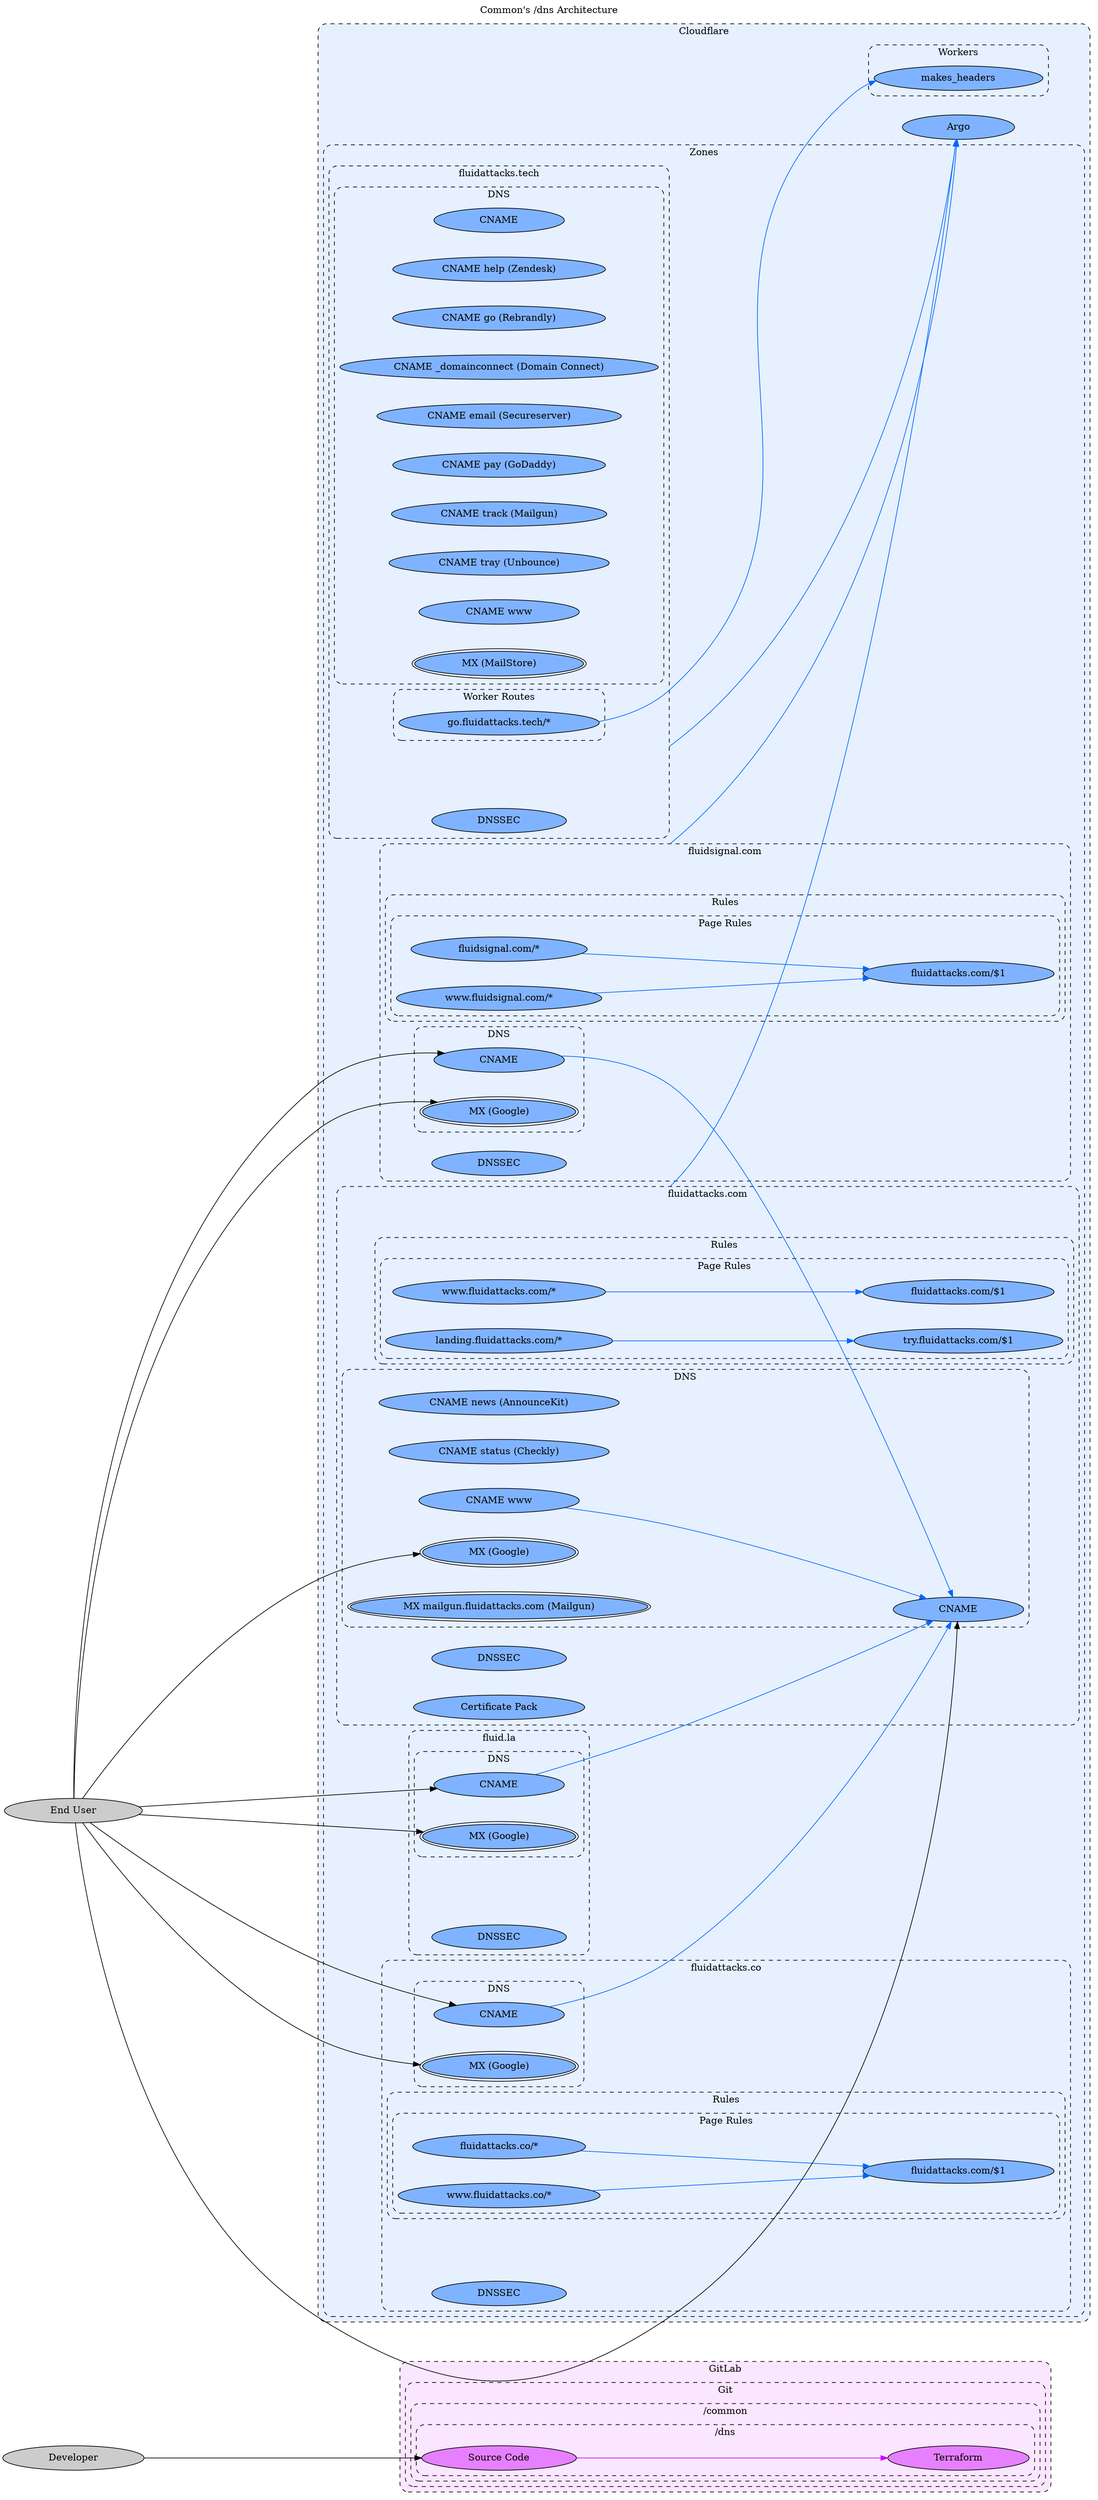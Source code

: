 // SPDX-FileCopyrightText: 2022 Fluid Attacks <development@fluidattacks.com>
//
// SPDX-License-Identifier: MPL-2.0

digraph status {
  label="Common's /dns Architecture"
  labelloc="t"
  compound="true"
  concentrate="true"
  rankdir="LR"
  ranksep="4.0"
  nodesep="0.5"
  overlap="scalexy"

  node[style="filled" margin="0.8,0.0"]
  graph[style="dashed,rounded"]

  subgraph cluster_gitlab {
    label="GitLab"
    bgcolor="0.8 0.1 1.0"
    node[fillcolor="0.8 0.5 1.0"]

    subgraph cluster_gitlab_git {
      label="Git"

      subgraph cluster_gitlab_git_common {
        label="/common"

        subgraph cluster_gitlab_git_common_dns {
          label="/dns"

          gitlab_git_common_dns[label="Source Code"]
          gitlab_git_common_dns_terraform[label="Terraform"]
        }
      }
    }
  }

  subgraph cluster_cloudflare {
    label="Cloudflare"
    bgcolor="0.6 0.1 1.0"
    node[fillcolor="0.6 0.5 1.0"]

    cloudflare_argo[label="Argo"]

    subgraph cluster_cloudflare_workers {
      label="Workers"

      cluster_cloudflare_workers_makes_headers[label="makes_headers"]
    }

    subgraph cluster_cloudflare_zones {
      label="Zones"

      subgraph cluster_cloudflare_zone_fluid_la {
        label="fluid.la"

        cluster_cloudflare_zone_fluid_la[label="" style="invis"]
        cloudflare_zone_fluid_la_dnssec[label="DNSSEC"]

        subgraph cluster_cloudflare_zone_fluid_la_dns {
          label="DNS"

          cloudflare_zone_fluid_la_dns_cname[label="CNAME"]
          cloudflare_zone_fluid_la_dns_mx[label="MX (Google)" peripheries="2"]
        }
      }

      subgraph cluster_cloudflare_zone_fluidattacks_co {
        label="fluidattacks.co"

        cluster_cloudflare_zone_fluidattacks_co[label="" style="invis"]
        cloudflare_zone_fluidattacks_co_dnssec[label="DNSSEC"]

        subgraph cluster_cloudflare_zone_fluidattacks_co_dns {
          label="DNS"

          cloudflare_zone_fluidattacks_co_dns_cname[label="CNAME"]
          cloudflare_zone_fluidattacks_co_dns_mx[label="MX (Google)" peripheries="2"]
        }

        subgraph cluster_cloudflare_zone_fluidattacks_co_rules {
          label="Rules"

          subgraph cluster_cloudflare_zone_fluidattacks_co_rules_page {
            label="Page Rules"

            cloudflare_zone_fluidattacks_co_rules_page[label="fluidattacks.co/*"]
            cloudflare_zone_fluidattacks_co_rules_page_www[label="www.fluidattacks.co/*"]
            cloudflare_zone_fluidattacks_co_rules_page_forward[label="fluidattacks.com/$1"]
          }
        }
      }

      subgraph cluster_cloudflare_zone_fluidattacks_com {
        label="fluidattacks.com"

        cluster_cloudflare_zone_fluidattacks_com[label="" style="invis"]
        cloudflare_zone_fluidattacks_com_dnssec[label="DNSSEC"]
        cloudflare_zone_fluidattacks_com_cert[label="Certificate Pack"]

        subgraph cluster_cloudflare_zone_fluidattacks_com_dns {
          label="DNS"

          cloudflare_zone_fluidattacks_com_dns_cname[label="CNAME"]
          cloudflare_zone_fluidattacks_com_dns_cname_news[label="CNAME news (AnnounceKit)"]
          cloudflare_zone_fluidattacks_com_dns_cname_status[label="CNAME status (Checkly)"]
          cloudflare_zone_fluidattacks_com_dns_cname_www[label="CNAME www"]
          cloudflare_zone_fluidattacks_com_dns_mx[label="MX (Google)" peripheries="2"]
          cloudflare_zone_fluidattacks_com_dns_mx_mailgun[label="MX mailgun.fluidattacks.com (Mailgun)" peripheries="2"]
        }

        subgraph cluster_cloudflare_zone_fluidattacks_com_rules {
          label="Rules"

          subgraph cluster_cloudflare_zone_fluidattacks_com_rules_page {
            label="Page Rules"

            cloudflare_zone_fluidattacks_com_rules_page_www[label="www.fluidattacks.com/*"]
            cloudflare_zone_fluidattacks_com_rules_page_www_forward[label="fluidattacks.com/$1"]
            cloudflare_zone_fluidattacks_com_rules_page_landing[label="landing.fluidattacks.com/*"]
            cloudflare_zone_fluidattacks_com_rules_page_landing_forward[label="try.fluidattacks.com/$1"]
          }
        }
      }

      subgraph cluster_cloudflare_zone_fluidattacks_tech {
        label="fluidattacks.tech"

        cluster_cloudflare_zone_fluidattacks_tech[label="" style="invis"]
        cloudflare_zone_fluidattacks_tech_dnssec[label="DNSSEC"]

        subgraph cluster_cloudflare_zone_fluidattacks_tech_dns {
          label="DNS"

          cloudflare_zone_fluidattacks_tech_dns_cname[label="CNAME"]
          cloudflare_zone_fluidattacks_tech_dns_cname_help[label="CNAME help (Zendesk)"]
          cloudflare_zone_fluidattacks_tech_dns_cname_go[label="CNAME go (Rebrandly)"]
          cloudflare_zone_fluidattacks_tech_dns_cname_domainconnect[label="CNAME _domainconnect (Domain Connect)"]
          cloudflare_zone_fluidattacks_tech_dns_cname_status[label="CNAME email (Secureserver)"]
          cloudflare_zone_fluidattacks_tech_dns_cname_pay[label="CNAME pay (GoDaddy)"]
          cloudflare_zone_fluidattacks_tech_dns_cname_track[label="CNAME track (Mailgun)"]
          cloudflare_zone_fluidattacks_tech_dns_cname_try[label="CNAME tray (Unbounce)"]
          cloudflare_zone_fluidattacks_tech_dns_cname_www[label="CNAME www"]
          cloudflare_zone_fluidattacks_tech_dns_mx[label="MX (MailStore)" peripheries="2"]
        }

        subgraph cluster_cloudflare_zone_fluidattacks_tech_worker_routes {
          label="Worker Routes"

          cloudflare_zone_fluidattacks_tech_worker_route_go[label="go.fluidattacks.tech/*"]
        }
      }

      subgraph cluster_cloudflare_zone_fluidsignal_com {
        label="fluidsignal.com"

        cluster_cloudflare_zone_fluidsignal_com[label="" style="invis"]
        cloudflare_zone_fluidsignal_com_dnssec[label="DNSSEC"]

        subgraph cluster_cloudflare_zone_fluidsignal_com_dns {
          label="DNS"

          cloudflare_zone_fluidsignal_com_dns_cname[label="CNAME"]
          cloudflare_zone_fluidsignal_com_dns_mx[label="MX (Google)" peripheries="2"]
        }

        subgraph cluster_cloudflare_zone_fluidsignal_com_rules {
          label="Rules"

          subgraph cluster_cloudflare_zone_fluidsignal_com_rules_page {
            label="Page Rules"

            cloudflare_zone_fluidsignal_com_rules_page[label="fluidsignal.com/*"]
            cloudflare_zone_fluidsignal_com_rules_page_www[label="www.fluidsignal.com/*"]
            cloudflare_zone_fluidsignal_com_rules_page_forward[label="fluidattacks.com/$1"]
          }
        }
      }
    }
  }

  edge[color="0.6 1.0 1.0"]
  cloudflare_zone_fluidattacks_com_dns_cname_www -> cloudflare_zone_fluidattacks_com_dns_cname[]
  cloudflare_zone_fluidattacks_tech_worker_route_go -> cluster_cloudflare_workers_makes_headers[]
  cloudflare_zone_fluid_la_dns_cname -> cloudflare_zone_fluidattacks_com_dns_cname[]
  cloudflare_zone_fluidattacks_co_dns_cname -> cloudflare_zone_fluidattacks_com_dns_cname[]
  cloudflare_zone_fluidattacks_co_rules_page -> cloudflare_zone_fluidattacks_co_rules_page_forward[]
  cloudflare_zone_fluidattacks_co_rules_page_www -> cloudflare_zone_fluidattacks_co_rules_page_forward[]
  cloudflare_zone_fluidattacks_com_rules_page_www -> cloudflare_zone_fluidattacks_com_rules_page_www_forward[]
  cloudflare_zone_fluidattacks_com_rules_page_landing -> cloudflare_zone_fluidattacks_com_rules_page_landing_forward[]
  cloudflare_zone_fluidsignal_com_dns_cname -> cloudflare_zone_fluidattacks_com_dns_cname[]
  cloudflare_zone_fluidsignal_com_rules_page -> cloudflare_zone_fluidsignal_com_rules_page_forward[]
  cloudflare_zone_fluidsignal_com_rules_page_www -> cloudflare_zone_fluidsignal_com_rules_page_forward[]
  cluster_cloudflare_zone_fluidattacks_com -> cloudflare_argo[ltail="cluster_cloudflare_zone_fluidattacks_com"]
  cluster_cloudflare_zone_fluidattacks_tech -> cloudflare_argo[ltail="cluster_cloudflare_zone_fluidattacks_tech"]
  cluster_cloudflare_zone_fluidsignal_com -> cloudflare_argo[ltail="cluster_cloudflare_zone_fluidsignal_com"]

  edge[color="0.8 1.0 1.0"]
  gitlab_git_common_dns -> gitlab_git_common_dns_terraform[]

  node[fillcolor="0.0 0.0 0.8"]
  developer[label="Developer"]
  end_user[label="End User"]

  edge[color="0.0 0.0 0.0"]
  developer -> gitlab_git_common_dns[]
  end_user -> cloudflare_zone_fluid_la_dns_cname[]
  end_user -> cloudflare_zone_fluid_la_dns_mx[]
  end_user -> cloudflare_zone_fluidattacks_co_dns_cname[]
  end_user -> cloudflare_zone_fluidattacks_co_dns_mx[]
  end_user -> cloudflare_zone_fluidattacks_com_dns_cname[]
  end_user -> cloudflare_zone_fluidattacks_com_dns_mx[]
  end_user -> cloudflare_zone_fluidsignal_com_dns_cname[]
  end_user -> cloudflare_zone_fluidsignal_com_dns_mx[]
}
